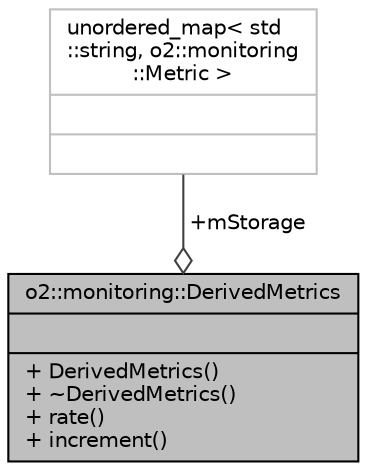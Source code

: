 digraph "o2::monitoring::DerivedMetrics"
{
 // INTERACTIVE_SVG=YES
  bgcolor="transparent";
  edge [fontname="Helvetica",fontsize="10",labelfontname="Helvetica",labelfontsize="10"];
  node [fontname="Helvetica",fontsize="10",shape=record];
  Node1 [label="{o2::monitoring::DerivedMetrics\n||+ DerivedMetrics()\l+ ~DerivedMetrics()\l+ rate()\l+ increment()\l}",height=0.2,width=0.4,color="black", fillcolor="grey75", style="filled" fontcolor="black"];
  Node2 -> Node1 [color="grey25",fontsize="10",style="solid",label=" +mStorage" ,arrowhead="odiamond",fontname="Helvetica"];
  Node2 [label="{unordered_map\< std\l::string, o2::monitoring\l::Metric \>\n||}",height=0.2,width=0.4,color="grey75"];
}
